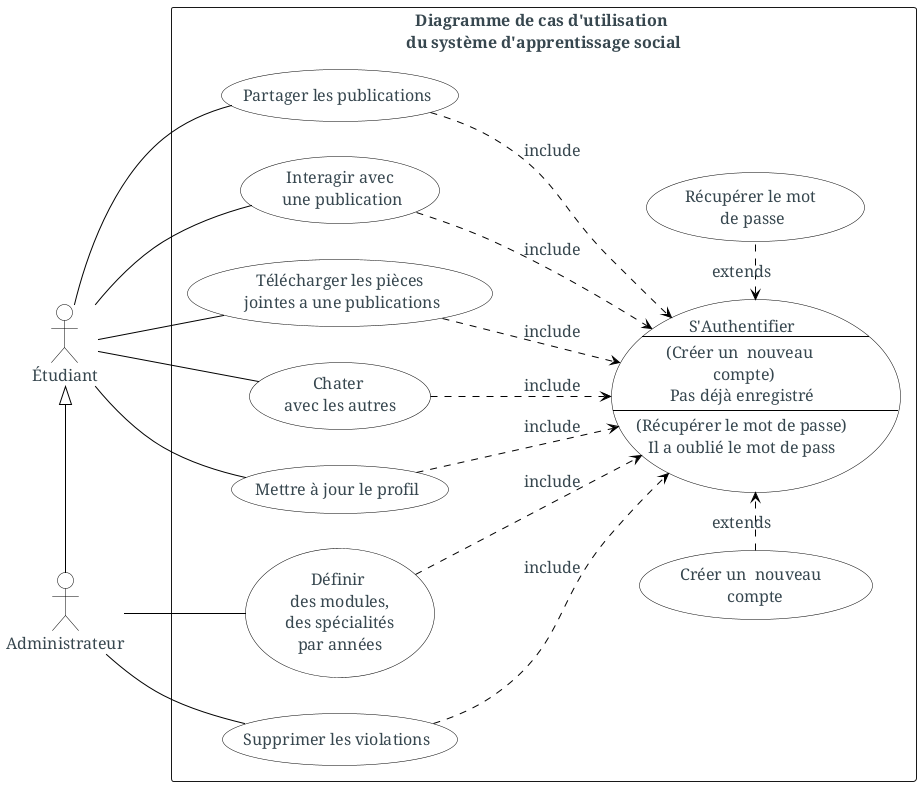 @startuml
left to right direction
skinparam backgroundColor #fff
skinparam defaultFontColor #37474f
skinparam defaultFontSize 16
skinparam defaultFontName serif
skinparam defaultFontStyle bold
skinparam usecaseBackgroundColor #fff
skinparam usecaseBorderColor #000
skinparam usecaseArrowColor #000
skinparam usecaseActorBorderColor black
skinparam actorBackgroundColor #fff
skinparam actorBorderColor #000



actor Administrateur as admin
actor Étudiant as student

rectangle "Diagramme de cas d'utilisation \ndu système d'apprentissage social"{

usecase shareContent as "Partager les publications"
usecase interact as "Interagir avec\n une publication"
usecase downloadContent as "Télécharger les pièces\n jointes a une publications"

usecase login as "S'Authentifier
                 --
                 (Créer un  nouveau \n compte)
                 Pas déjà enregistré
                 --
                 (Récupérer le mot de passe)
                 Il a oublié le mot de pass"
usecase  register as "Créer un  nouveau \n compte"
usecase  recover  as "Récupérer le mot \nde passe"
usecase  communicate  as "Chater \navec les autres"
usecase  defineMSY as "Définir \ndes modules,\n des spécialités \npar années"
usecase  deleteViolations as "Supprimer les violations"
usecase  editProfil as "Mettre à jour le profil"

student <|- admin

login   <. recover   : extends
register  .> login  : extends

shareContent ..> login : include
interact ..> login : include
communicate ..> login : include
downloadContent ..> login : include
defineMSY ..> login : include
deleteViolations ..> login : include
editProfil ..> login : include


admin -- defineMSY
admin -- deleteViolations
student -- shareContent
student -- interact
student -- communicate
student -- downloadContent
student -- editProfil
}
@enduml